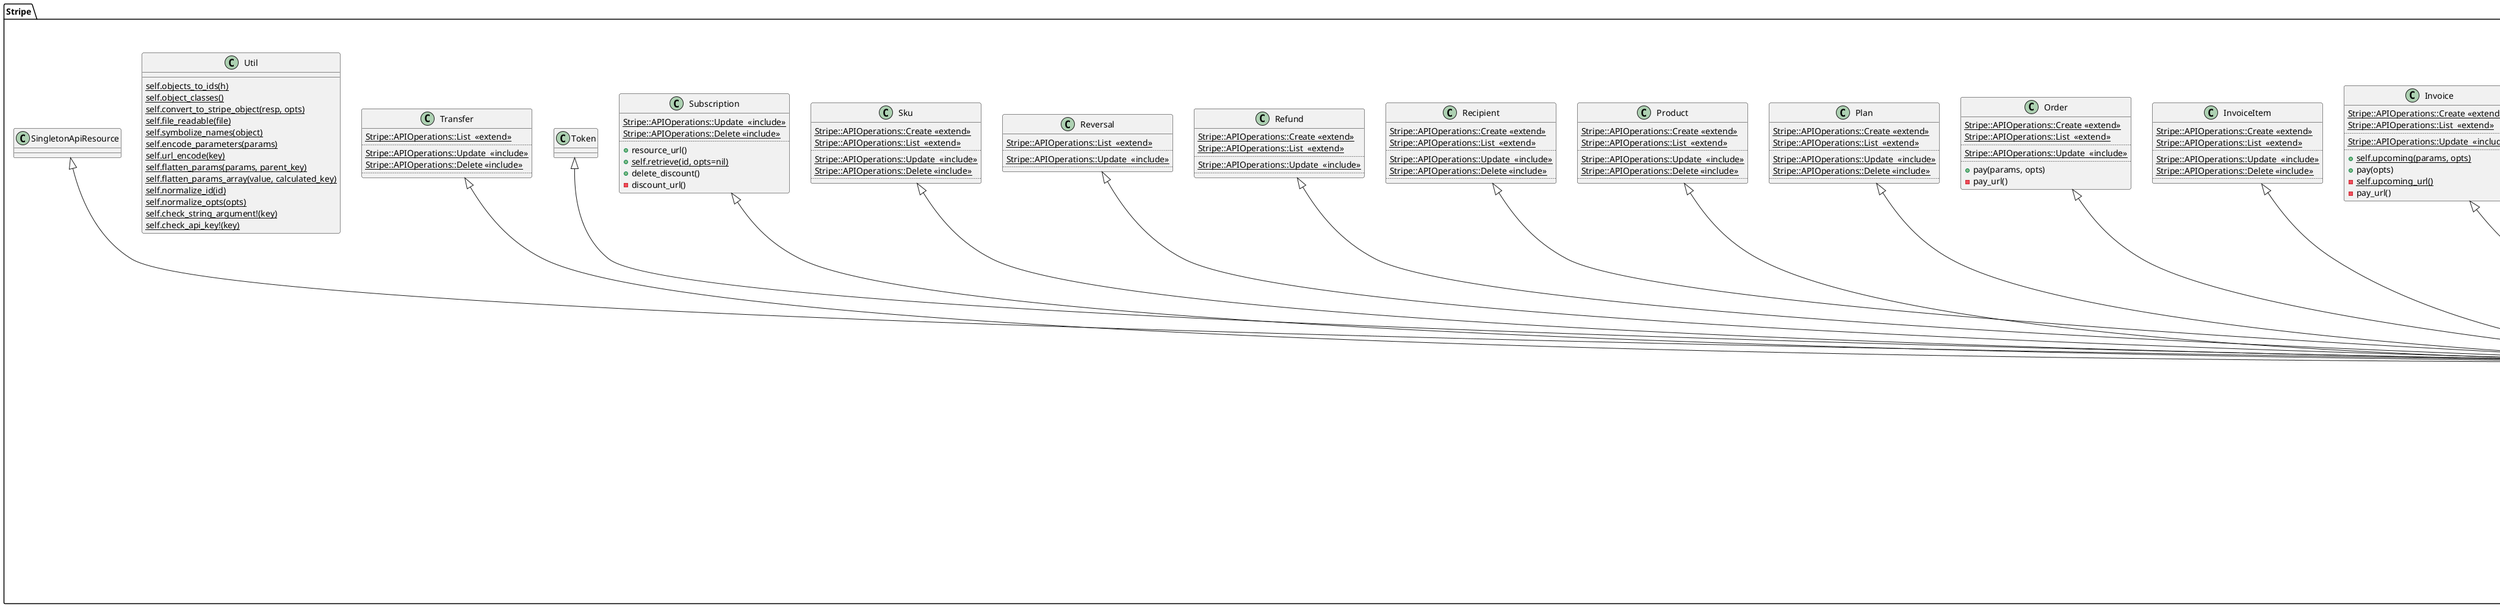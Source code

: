 @startuml

package Stripe {
    class Account {
        {static} Stripe::APIOperations::Create <<extend>>
        {static} Stripe::APIOperations::List  <<extend>>
        ..
        {static} Stripe::APIOperations::Update  <<include>>
        {static} Stripe::APIOperations::Delete <<include>>
        ..
        + resource_url()
        + self.retrieve()
        + reject()
        + serialize_params(options)
        + serialize_params_account(obj, update_hash)
        + protected_fields()
        + legal_entity()
        + legal_entity=()
        + deauthorize(client_id, opts)
        - serialize_additional_owners()
    }

    class APIResource {
        {static} Stripe::APIOperations::Request <<include>>
        ..
        + self.class_name()
        + self.resource_url()
        + resource_url()
        + refresh()
        + self.retrieve(id, opts)
    }

    class ApplicationFee {
        {static} Stripe::APIOperations::List  <<extend>>
        ..
        + {static} self.resource_url()
        + refund(params, opts)
    }

    class ApplicationFeeRefund {
        {static} Stripe::APIOperations::List  <<extend>>
        ..
        {static} Stripe::APIOperations::Update  <<include>>
        ..
        + resource_url()
        + {static} self.retrieve(id, api_key)
    }

    class Balance {

    }

    class SingletonAPIResource {

    }

    class BalanceTransaction {
        {static} Stripe::APIOperations::List  <<extend>>
        ..
        + {static} self.resource_url()
    }

    class BankAccount {
        {static} Stripe::APIOperations::List  <<extend>>
        ..
        {static} Stripe::APIOperations::Update  <<include>>
        {static} Stripe::APIOperations::Delete <<include>>
        ..
        + verify(params, opts)
        + resource_url()
        + {static} self.retrieve(id, opts)
    }

    class BitcoinReceiver {
        {static} Stripe::APIOperations::Create <<extend>>
        {static} Stripe::APIOperations::List  <<extend>>
        ..
        {static} Stripe::APIOperations::Update  <<include>>
        {static} Stripe::APIOperations::Delete <<include>>
        ..
        + {static} self.resource_url()
        + resource_url()
    }

    class BitcoinTransaction {
        {static} Stripe::APIOperations::List  <<extend>>
        ..
        + {static} self.resource_url()
    }

    class Card {
        {static} Stripe::APIOperations::List  <<extend>>
        ..
        {static} Stripe::APIOperations::Update  <<include>>
        {static} Stripe::APIOperations::Delete <<include>>
        ..
        resource_url()
        self.retrieve(id, opts)
    }

    class Charge {
        {static} Stripe::APIOperations::List  <<extend>>
        ..
        {static} Stripe::APIOperations::Update  <<include>>
        {static} Stripe::APIOperations::Delete <<include>>
        ..
        + refund(params, opts)
        + capture(params, opts)
        + update_dispute(params, opts)
        + close_dispute(params, opts)
        + mark_as_fraudulent()
        + mark_as_safe()
        - capture_url()
        - dispute_url()
        - close_dispute_url()
        - refund_url()
    }

    class CountrySpec {
        {static} Stripe::APIOperations::List  <<extend>>
        ..
        + {static} self.resource_url()
    }

    class Coupon {
        {static} Stripe::APIOperations::Create <<extend>>
        {static} Stripe::APIOperations::List  <<extend>>
        ..
        {static} Stripe::APIOperations::Update  <<include>>
        {static} Stripe::APIOperations::Delete <<include>>
        ..
    }

    class Customer {
        {static} Stripe::APIOperations::Create <<extend>>
        {static} Stripe::APIOperations::List  <<extend>>
        ..
        {static} Stripe::APIOperations::Update  <<include>>
        {static} Stripe::APIOperations::Delete <<include>>
        ..
        + add_invoice_item(params, opts)
        + invoices(params, opts)
        + invoice_items(params, opts)
        + upcoming_invoice(params, opts)
        + charges(params, opts)
        + create_upcoming_invoice(params, opts)
        + cancel_subscription(params, opts)
        + update_subscription(params, opts)
        + create_subscription(params, opts)
        + delete_discount()
        - discount_url()
        - subscription_url()
        - subscriptions_url()
    }

    class Dispute {
        {static} Stripe::APIOperations::Create <<extend>>
        {static} Stripe::APIOperations::List  <<extend>>
        ..
        {static} Stripe::APIOperations::Update  <<include>>
        ..
        + close(params, opts)
        + close_url()
    }

    class Event {
        {static} Stripe::APIOperations::List  <<extend>>
        ..
    }

    class FileUpload {
        {static} Stripe::APIOperations::Create <<extend>>
        {static} Stripe::APIOperations::List  <<extend>>
        ..
        + {static} self.resource_url()
        + {static} self.request(method, url, params, opts)
        + {static} self.create(params, opts)
    }

    class Invoice {
        {static} Stripe::APIOperations::Create <<extend>>
        {static} Stripe::APIOperations::List  <<extend>>
        ..
        {static} Stripe::APIOperations::Update  <<include>>
        ..
        + {static} self.upcoming(params, opts)
        + pay(opts)
        - {static} self.upcoming_url()
        - pay_url()
    }

    class InvoiceItem {
        {static} Stripe::APIOperations::Create <<extend>>
        {static} Stripe::APIOperations::List  <<extend>>
        ..
        {static} Stripe::APIOperations::Update  <<include>>
        {static} Stripe::APIOperations::Delete <<include>>
        ..
    }

    class ListObject {
        + filters
        + {static} self.empty_list(opts)
        + initialize(*args)
        + auto_paging_each(&blk)
        + empty?()
        + retrieve(id, opts)
        + next_page(params, opts)
        + previous_page(params, opts)
        + resource_url()
    }

    class Order {
        {static} Stripe::APIOperations::Create <<extend>>
        {static} Stripe::APIOperations::List  <<extend>>
        ..
        {static} Stripe::APIOperations::Update  <<include>>
        ..
        + pay(params, opts)
        - pay_url()
    }

    class Plan {
        {static} Stripe::APIOperations::Create <<extend>>
        {static} Stripe::APIOperations::List  <<extend>>
        ..
        {static} Stripe::APIOperations::Update  <<include>>
        {static} Stripe::APIOperations::Delete <<include>>
        ..
    }

    class Product {
        {static} Stripe::APIOperations::Create <<extend>>
        {static} Stripe::APIOperations::List  <<extend>>
        ..
        {static} Stripe::APIOperations::Update  <<include>>
        {static} Stripe::APIOperations::Delete <<include>>
        ..
    }

    class Recipient {
        {static} Stripe::APIOperations::Create <<extend>>
        {static} Stripe::APIOperations::List  <<extend>>
        ..
        {static} Stripe::APIOperations::Update  <<include>>
        {static} Stripe::APIOperations::Delete <<include>>
        ..
    }

    class Refund {
        {static} Stripe::APIOperations::Create <<extend>>
        {static} Stripe::APIOperations::List  <<extend>>
        ..
        {static} Stripe::APIOperations::Update  <<include>>
        ..
    }

    class Reversal {
        {static} Stripe::APIOperations::List  <<extend>>
        ..
        {static} Stripe::APIOperations::Update  <<include>>
        ..
    }

    class Sku {
        {static} Stripe::APIOperations::Create <<extend>>
        {static} Stripe::APIOperations::List  <<extend>>
        ..
        {static} Stripe::APIOperations::Update  <<include>>
        {static} Stripe::APIOperations::Delete <<include>>
        ..
    }

    class StripeObject {
        {static} Gem::Deprecate <<extend>>
        ..
        {static} Enumberable  <<include>>
        ..
        + method_defined?(id)
        + initialize(id, opts)
        + {static} self.construct_from(values, opts)
        + inspect()
        + refresh_from(values, opts, partial)

    }

    class Subscription {
        {static} Stripe::APIOperations::Update  <<include>>
        {static} Stripe::APIOperations::Delete <<include>>
        ..
        + resource_url()
        + {static} self.retrieve(id, opts=nil)
        + delete_discount()
        - discount_url()
    }

    class Token {

    }

    class Transfer {
        {static} Stripe::APIOperations::List  <<extend>>
        ..
        {static} Stripe::APIOperations::Update  <<include>>
        {static} Stripe::APIOperations::Delete <<include>>
        ..
    }

    class Util {
        {static} self.objects_to_ids(h)
        {static} self.object_classes()
        {static} self.convert_to_stripe_object(resp, opts)
        {static} self.file_readable(file)
        {static} self.symbolize_names(object)
        {static} self.encode_parameters(params)
        {static} self.url_encode(key)
        {static} self.flatten_params(params, parent_key)
        {static} self.flatten_params_array(value, calculated_key)
        {static} self.normalize_id(id)
        {static} self.normalize_opts(opts)
        {static} self.check_string_argument!(key)
        {static} self.check_api_key!(key)
    }


    Account <|-- APIResource

    APIResource <|-- StripeObject

    ApplicationFee <|-- APIResource

    ApplicationFeeRefund <|-- APIResource

    Balance <|-- SingletonAPIResource

    BalanceTransaction <|-- APIResource


    BankAccount <|-- APIResource

    BitcoinReceiver <|-- APIResource


    BitcoinTransaction <|-- APIResource

    Card <|-- APIResource

    Charge <|-- APIResource

    CountrySpec <|-- APIResource

    Coupon <|-- APIResource

    Customer <|-- APIResource

    Dispute <|-- APIResource

    Event <|-- APIResource

    FileUpload <|-- APIResource

    Invoice <|-- APIResource

    InvoiceItem <|-- APIResource

    ListObject <|-- StripeObject

    Order <|-- APIResource

    Plan <|-- APIResource

    Product <|-- APIResource

    Recipient <|-- APIResource


    Refund <|-- APIResource

    Reversal <|-- APIResource

    SingletonApiResource <|-- APIResource


    Sku <|-- APIResource

    Subscription <|-- APIResource

    Token <|-- APIResource

    Transfer <|-- APIResource



}



@enduml